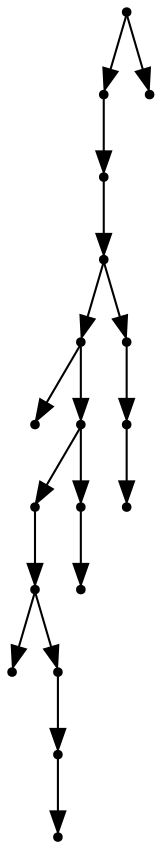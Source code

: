 digraph {
  18 [shape=point];
  16 [shape=point];
  15 [shape=point];
  14 [shape=point];
  10 [shape=point];
  0 [shape=point];
  9 [shape=point];
  6 [shape=point];
  5 [shape=point];
  1 [shape=point];
  4 [shape=point];
  3 [shape=point];
  2 [shape=point];
  8 [shape=point];
  7 [shape=point];
  13 [shape=point];
  12 [shape=point];
  11 [shape=point];
  17 [shape=point];
18 -> 16;
16 -> 15;
15 -> 14;
14 -> 10;
10 -> 0;
10 -> 9;
9 -> 6;
6 -> 5;
5 -> 1;
5 -> 4;
4 -> 3;
3 -> 2;
9 -> 8;
8 -> 7;
14 -> 13;
13 -> 12;
12 -> 11;
18 -> 17;
}
